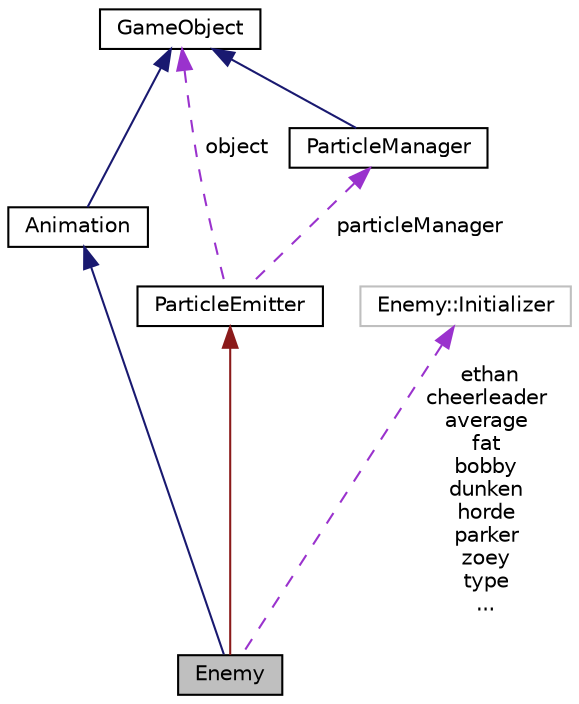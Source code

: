 digraph "Enemy"
{
  edge [fontname="Helvetica",fontsize="10",labelfontname="Helvetica",labelfontsize="10"];
  node [fontname="Helvetica",fontsize="10",shape=record];
  Node1 [label="Enemy",height=0.2,width=0.4,color="black", fillcolor="grey75", style="filled", fontcolor="black"];
  Node2 -> Node1 [dir="back",color="midnightblue",fontsize="10",style="solid",fontname="Helvetica"];
  Node2 [label="Animation",height=0.2,width=0.4,color="black", fillcolor="white", style="filled",URL="$class_animation.html"];
  Node3 -> Node2 [dir="back",color="midnightblue",fontsize="10",style="solid",fontname="Helvetica"];
  Node3 [label="GameObject",height=0.2,width=0.4,color="black", fillcolor="white", style="filled",URL="$class_game_object.html",tooltip="The game object header file. "];
  Node4 -> Node1 [dir="back",color="firebrick4",fontsize="10",style="solid",fontname="Helvetica"];
  Node4 [label="ParticleEmitter",height=0.2,width=0.4,color="black", fillcolor="white", style="filled",URL="$class_particle_emitter.html"];
  Node3 -> Node4 [dir="back",color="darkorchid3",fontsize="10",style="dashed",label=" object" ,fontname="Helvetica"];
  Node5 -> Node4 [dir="back",color="darkorchid3",fontsize="10",style="dashed",label=" particleManager" ,fontname="Helvetica"];
  Node5 [label="ParticleManager",height=0.2,width=0.4,color="black", fillcolor="white", style="filled",URL="$class_particle_manager.html"];
  Node3 -> Node5 [dir="back",color="midnightblue",fontsize="10",style="solid",fontname="Helvetica"];
  Node6 -> Node1 [dir="back",color="darkorchid3",fontsize="10",style="dashed",label=" ethan\ncheerleader\naverage\nfat\nbobby\ndunken\nhorde\nparker\nzoey\ntype\n..." ,fontname="Helvetica"];
  Node6 [label="Enemy::Initializer",height=0.2,width=0.4,color="grey75", fillcolor="white", style="filled"];
}
